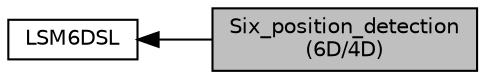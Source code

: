 digraph "Six_position_detection(6D/4D)"
{
  edge [fontname="Helvetica",fontsize="10",labelfontname="Helvetica",labelfontsize="10"];
  node [fontname="Helvetica",fontsize="10",shape=box];
  rankdir=LR;
  Node2 [label="LSM6DSL",height=0.2,width=0.4,color="black", fillcolor="white", style="filled",URL="$group___l_s_m6_d_s_l.html",tooltip="This file provides a set of functions needed to drive the lsm6dsl enanced inertial module."];
  Node1 [label="Six_position_detection\l(6D/4D)",height=0.2,width=0.4,color="black", fillcolor="grey75", style="filled", fontcolor="black",tooltip="This section groups all the functions concerning six position detection (6D)."];
  Node2->Node1 [shape=plaintext, dir="back", style="solid"];
}
